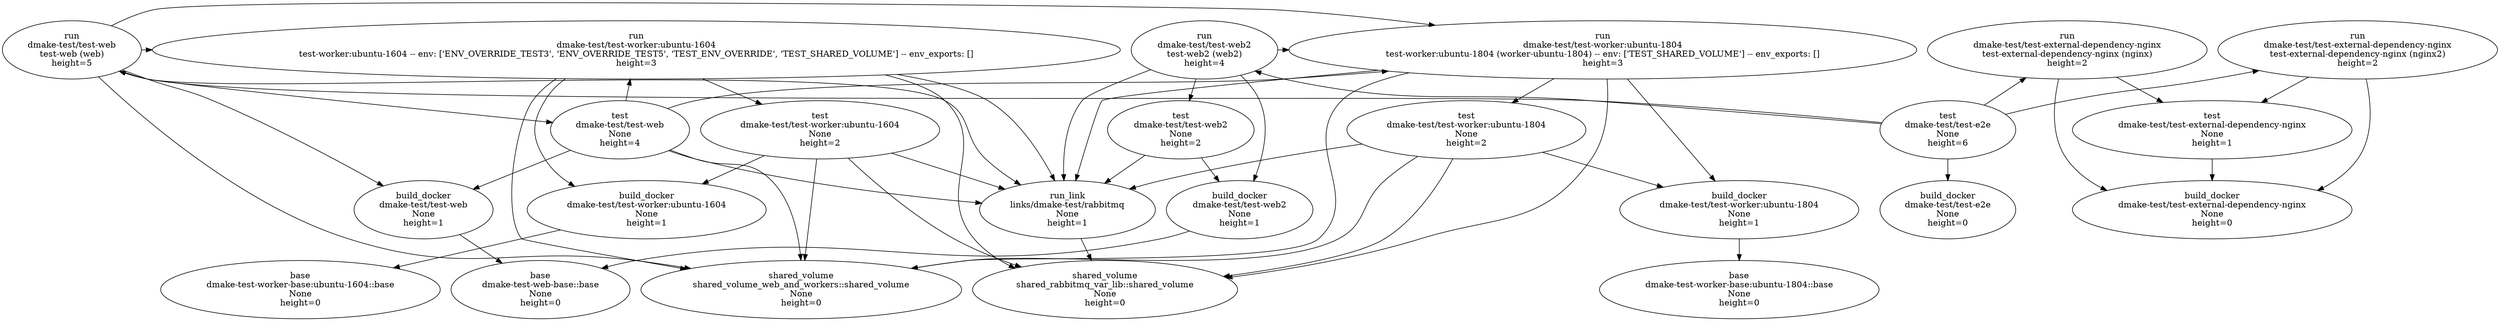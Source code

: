 // DMake Services
digraph {
	subgraph "group base" {
		rank=same
		"('base', 'dmake-test-web-base__base', None)" [label="base
dmake-test-web-base::base
None
height=0"]
		"('base', 'dmake-test-worker-base_ubuntu-1604__base', None)" [label="base
dmake-test-worker-base:ubuntu-1604::base
None
height=0"]
		"('base', 'dmake-test-worker-base_ubuntu-1804__base', None)" [label="base
dmake-test-worker-base:ubuntu-1804::base
None
height=0"]
	}
	"('build_docker', 'dmake-test/test-web', None)" -> "('base', 'dmake-test-web-base__base', None)"
	"('build_docker', 'dmake-test/test-web2', None)" -> "('base', 'dmake-test-web-base__base', None)"
	"('build_docker', 'dmake-test/test-worker_ubuntu-1604', None)" -> "('base', 'dmake-test-worker-base_ubuntu-1604__base', None)"
	"('build_docker', 'dmake-test/test-worker_ubuntu-1804', None)" -> "('base', 'dmake-test-worker-base_ubuntu-1804__base', None)"
	subgraph "group build_docker" {
		rank=same
		"('build_docker', 'dmake-test/test-e2e', None)" [label="build_docker
dmake-test/test-e2e
None
height=0"]
		"('build_docker', 'dmake-test/test-external-dependency-nginx', None)" [label="build_docker
dmake-test/test-external-dependency-nginx
None
height=0"]
		"('build_docker', 'dmake-test/test-web', None)" [label="build_docker
dmake-test/test-web
None
height=1"]
		"('build_docker', 'dmake-test/test-web2', None)" [label="build_docker
dmake-test/test-web2
None
height=1"]
		"('build_docker', 'dmake-test/test-worker_ubuntu-1604', None)" [label="build_docker
dmake-test/test-worker:ubuntu-1604
None
height=1"]
		"('build_docker', 'dmake-test/test-worker_ubuntu-1804', None)" [label="build_docker
dmake-test/test-worker:ubuntu-1804
None
height=1"]
	}
	"('run', 'dmake-test/test-external-dependency-nginx', NeededServiceSerializer(service_name='test-external-dependency-nginx', link_name='nginx', env=[], env_exports=['NGINX_URL']))" -> "('build_docker', 'dmake-test/test-external-dependency-nginx', None)"
	"('run', 'dmake-test/test-external-dependency-nginx', NeededServiceSerializer(service_name='test-external-dependency-nginx', link_name='nginx', env=[], env_exports=['NGINX_URL']))" -> "('test', 'dmake-test/test-external-dependency-nginx', None)"
	"('run', 'dmake-test/test-external-dependency-nginx', NeededServiceSerializer(service_name='test-external-dependency-nginx', link_name='nginx2', env=[], env_exports=[]))" -> "('build_docker', 'dmake-test/test-external-dependency-nginx', None)"
	"('run', 'dmake-test/test-external-dependency-nginx', NeededServiceSerializer(service_name='test-external-dependency-nginx', link_name='nginx2', env=[], env_exports=[]))" -> "('test', 'dmake-test/test-external-dependency-nginx', None)"
	"('run', 'dmake-test/test-web', NeededServiceSerializer(service_name='test-web', link_name='web', env=[], env_exports=['WEB_URL']))" -> "('build_docker', 'dmake-test/test-web', None)"
	"('run', 'dmake-test/test-web', NeededServiceSerializer(service_name='test-web', link_name='web', env=[], env_exports=['WEB_URL']))" -> "('run', 'dmake-test/test-worker_ubuntu-1604', NeededServiceSerializer(service_name='test-worker_ubuntu-1604', link_name=None, env=['ENV_OVERRIDE_TEST3', 'ENV_OVERRIDE_TEST5', 'TEST_ENV_OVERRIDE', 'TEST_SHARED_VOLUME'], env_exports=[]))"
	"('run', 'dmake-test/test-web', NeededServiceSerializer(service_name='test-web', link_name='web', env=[], env_exports=['WEB_URL']))" -> "('run', 'dmake-test/test-worker_ubuntu-1804', NeededServiceSerializer(service_name='test-worker_ubuntu-1804', link_name='worker-ubuntu-1804', env=['TEST_SHARED_VOLUME'], env_exports=[]))"
	"('run', 'dmake-test/test-web', NeededServiceSerializer(service_name='test-web', link_name='web', env=[], env_exports=['WEB_URL']))" -> "('run_link', 'links/dmake-test/rabbitmq', None)"
	"('run', 'dmake-test/test-web', NeededServiceSerializer(service_name='test-web', link_name='web', env=[], env_exports=['WEB_URL']))" -> "('shared_volume', 'shared_volume_web_and_workers__shared_volume', None)"
	"('run', 'dmake-test/test-web', NeededServiceSerializer(service_name='test-web', link_name='web', env=[], env_exports=['WEB_URL']))" -> "('test', 'dmake-test/test-web', None)"
	"('run', 'dmake-test/test-web2', NeededServiceSerializer(service_name='test-web2', link_name='web2', env=[], env_exports=['WEB2_URL']))" -> "('build_docker', 'dmake-test/test-web2', None)"
	"('run', 'dmake-test/test-web2', NeededServiceSerializer(service_name='test-web2', link_name='web2', env=[], env_exports=['WEB2_URL']))" -> "('run', 'dmake-test/test-worker_ubuntu-1804', NeededServiceSerializer(service_name='test-worker_ubuntu-1804', link_name='worker-ubuntu-1804', env=['TEST_SHARED_VOLUME'], env_exports=[]))"
	"('run', 'dmake-test/test-web2', NeededServiceSerializer(service_name='test-web2', link_name='web2', env=[], env_exports=['WEB2_URL']))" -> "('run_link', 'links/dmake-test/rabbitmq', None)"
	"('run', 'dmake-test/test-web2', NeededServiceSerializer(service_name='test-web2', link_name='web2', env=[], env_exports=['WEB2_URL']))" -> "('test', 'dmake-test/test-web2', None)"
	"('run', 'dmake-test/test-worker_ubuntu-1604', NeededServiceSerializer(service_name='test-worker_ubuntu-1604', link_name=None, env=['ENV_OVERRIDE_TEST3', 'ENV_OVERRIDE_TEST5', 'TEST_ENV_OVERRIDE', 'TEST_SHARED_VOLUME'], env_exports=[]))" -> "('build_docker', 'dmake-test/test-worker_ubuntu-1604', None)"
	"('run', 'dmake-test/test-worker_ubuntu-1604', NeededServiceSerializer(service_name='test-worker_ubuntu-1604', link_name=None, env=['ENV_OVERRIDE_TEST3', 'ENV_OVERRIDE_TEST5', 'TEST_ENV_OVERRIDE', 'TEST_SHARED_VOLUME'], env_exports=[]))" -> "('run_link', 'links/dmake-test/rabbitmq', None)"
	"('run', 'dmake-test/test-worker_ubuntu-1604', NeededServiceSerializer(service_name='test-worker_ubuntu-1604', link_name=None, env=['ENV_OVERRIDE_TEST3', 'ENV_OVERRIDE_TEST5', 'TEST_ENV_OVERRIDE', 'TEST_SHARED_VOLUME'], env_exports=[]))" -> "('shared_volume', 'shared_rabbitmq_var_lib__shared_volume', None)"
	"('run', 'dmake-test/test-worker_ubuntu-1604', NeededServiceSerializer(service_name='test-worker_ubuntu-1604', link_name=None, env=['ENV_OVERRIDE_TEST3', 'ENV_OVERRIDE_TEST5', 'TEST_ENV_OVERRIDE', 'TEST_SHARED_VOLUME'], env_exports=[]))" -> "('shared_volume', 'shared_volume_web_and_workers__shared_volume', None)"
	"('run', 'dmake-test/test-worker_ubuntu-1604', NeededServiceSerializer(service_name='test-worker_ubuntu-1604', link_name=None, env=['ENV_OVERRIDE_TEST3', 'ENV_OVERRIDE_TEST5', 'TEST_ENV_OVERRIDE', 'TEST_SHARED_VOLUME'], env_exports=[]))" -> "('test', 'dmake-test/test-worker_ubuntu-1604', None)"
	"('run', 'dmake-test/test-worker_ubuntu-1804', NeededServiceSerializer(service_name='test-worker_ubuntu-1804', link_name='worker-ubuntu-1804', env=['TEST_SHARED_VOLUME'], env_exports=[]))" -> "('build_docker', 'dmake-test/test-worker_ubuntu-1804', None)"
	"('run', 'dmake-test/test-worker_ubuntu-1804', NeededServiceSerializer(service_name='test-worker_ubuntu-1804', link_name='worker-ubuntu-1804', env=['TEST_SHARED_VOLUME'], env_exports=[]))" -> "('run_link', 'links/dmake-test/rabbitmq', None)"
	"('run', 'dmake-test/test-worker_ubuntu-1804', NeededServiceSerializer(service_name='test-worker_ubuntu-1804', link_name='worker-ubuntu-1804', env=['TEST_SHARED_VOLUME'], env_exports=[]))" -> "('shared_volume', 'shared_rabbitmq_var_lib__shared_volume', None)"
	"('run', 'dmake-test/test-worker_ubuntu-1804', NeededServiceSerializer(service_name='test-worker_ubuntu-1804', link_name='worker-ubuntu-1804', env=['TEST_SHARED_VOLUME'], env_exports=[]))" -> "('shared_volume', 'shared_volume_web_and_workers__shared_volume', None)"
	"('run', 'dmake-test/test-worker_ubuntu-1804', NeededServiceSerializer(service_name='test-worker_ubuntu-1804', link_name='worker-ubuntu-1804', env=['TEST_SHARED_VOLUME'], env_exports=[]))" -> "('test', 'dmake-test/test-worker_ubuntu-1804', None)"
	subgraph "group run" {
		rank=same
		"('run', 'dmake-test/test-external-dependency-nginx', NeededServiceSerializer(service_name='test-external-dependency-nginx', link_name='nginx', env=[], env_exports=['NGINX_URL']))" [label="run
dmake-test/test-external-dependency-nginx
test-external-dependency-nginx (nginx)
height=2"]
		"('run', 'dmake-test/test-external-dependency-nginx', NeededServiceSerializer(service_name='test-external-dependency-nginx', link_name='nginx2', env=[], env_exports=[]))" [label="run
dmake-test/test-external-dependency-nginx
test-external-dependency-nginx (nginx2)
height=2"]
		"('run', 'dmake-test/test-web', NeededServiceSerializer(service_name='test-web', link_name='web', env=[], env_exports=['WEB_URL']))" [label="run
dmake-test/test-web
test-web (web)
height=5"]
		"('run', 'dmake-test/test-web2', NeededServiceSerializer(service_name='test-web2', link_name='web2', env=[], env_exports=['WEB2_URL']))" [label="run
dmake-test/test-web2
test-web2 (web2)
height=4"]
		"('run', 'dmake-test/test-worker_ubuntu-1604', NeededServiceSerializer(service_name='test-worker_ubuntu-1604', link_name=None, env=['ENV_OVERRIDE_TEST3', 'ENV_OVERRIDE_TEST5', 'TEST_ENV_OVERRIDE', 'TEST_SHARED_VOLUME'], env_exports=[]))" [label="run
dmake-test/test-worker:ubuntu-1604
test-worker:ubuntu-1604 -- env: ['ENV_OVERRIDE_TEST3', 'ENV_OVERRIDE_TEST5', 'TEST_ENV_OVERRIDE', 'TEST_SHARED_VOLUME'] -- env_exports: []
height=3"]
		"('run', 'dmake-test/test-worker_ubuntu-1804', NeededServiceSerializer(service_name='test-worker_ubuntu-1804', link_name='worker-ubuntu-1804', env=['TEST_SHARED_VOLUME'], env_exports=[]))" [label="run
dmake-test/test-worker:ubuntu-1804
test-worker:ubuntu-1804 (worker-ubuntu-1804) -- env: ['TEST_SHARED_VOLUME'] -- env_exports: []
height=3"]
	}
	"('run_link', 'links/dmake-test/rabbitmq', None)" -> "('shared_volume', 'shared_rabbitmq_var_lib__shared_volume', None)"
	subgraph "group run_link" {
		rank=same
		"('run_link', 'links/dmake-test/rabbitmq', None)" [label="run_link
links/dmake-test/rabbitmq
None
height=1"]
	}
	subgraph "group shared_volume" {
		rank=same
		"('shared_volume', 'shared_rabbitmq_var_lib__shared_volume', None)" [label="shared_volume
shared_rabbitmq_var_lib::shared_volume
None
height=0"]
		"('shared_volume', 'shared_volume_web_and_workers__shared_volume', None)" [label="shared_volume
shared_volume_web_and_workers::shared_volume
None
height=0"]
	}
	"('test', 'dmake-test/test-e2e', None)" -> "('build_docker', 'dmake-test/test-e2e', None)"
	"('test', 'dmake-test/test-e2e', None)" -> "('run', 'dmake-test/test-external-dependency-nginx', NeededServiceSerializer(service_name='test-external-dependency-nginx', link_name='nginx', env=[], env_exports=['NGINX_URL']))"
	"('test', 'dmake-test/test-e2e', None)" -> "('run', 'dmake-test/test-external-dependency-nginx', NeededServiceSerializer(service_name='test-external-dependency-nginx', link_name='nginx2', env=[], env_exports=[]))"
	"('test', 'dmake-test/test-e2e', None)" -> "('run', 'dmake-test/test-web', NeededServiceSerializer(service_name='test-web', link_name='web', env=[], env_exports=['WEB_URL']))"
	"('test', 'dmake-test/test-e2e', None)" -> "('run', 'dmake-test/test-web2', NeededServiceSerializer(service_name='test-web2', link_name='web2', env=[], env_exports=['WEB2_URL']))"
	"('test', 'dmake-test/test-external-dependency-nginx', None)" -> "('build_docker', 'dmake-test/test-external-dependency-nginx', None)"
	"('test', 'dmake-test/test-web', None)" -> "('build_docker', 'dmake-test/test-web', None)"
	"('test', 'dmake-test/test-web', None)" -> "('run', 'dmake-test/test-worker_ubuntu-1604', NeededServiceSerializer(service_name='test-worker_ubuntu-1604', link_name=None, env=['ENV_OVERRIDE_TEST3', 'ENV_OVERRIDE_TEST5', 'TEST_ENV_OVERRIDE', 'TEST_SHARED_VOLUME'], env_exports=[]))"
	"('test', 'dmake-test/test-web', None)" -> "('run', 'dmake-test/test-worker_ubuntu-1804', NeededServiceSerializer(service_name='test-worker_ubuntu-1804', link_name='worker-ubuntu-1804', env=['TEST_SHARED_VOLUME'], env_exports=[]))"
	"('test', 'dmake-test/test-web', None)" -> "('run_link', 'links/dmake-test/rabbitmq', None)"
	"('test', 'dmake-test/test-web', None)" -> "('shared_volume', 'shared_volume_web_and_workers__shared_volume', None)"
	"('test', 'dmake-test/test-web2', None)" -> "('build_docker', 'dmake-test/test-web2', None)"
	"('test', 'dmake-test/test-web2', None)" -> "('run_link', 'links/dmake-test/rabbitmq', None)"
	"('test', 'dmake-test/test-worker_ubuntu-1604', None)" -> "('build_docker', 'dmake-test/test-worker_ubuntu-1604', None)"
	"('test', 'dmake-test/test-worker_ubuntu-1604', None)" -> "('run_link', 'links/dmake-test/rabbitmq', None)"
	"('test', 'dmake-test/test-worker_ubuntu-1604', None)" -> "('shared_volume', 'shared_rabbitmq_var_lib__shared_volume', None)"
	"('test', 'dmake-test/test-worker_ubuntu-1604', None)" -> "('shared_volume', 'shared_volume_web_and_workers__shared_volume', None)"
	"('test', 'dmake-test/test-worker_ubuntu-1804', None)" -> "('build_docker', 'dmake-test/test-worker_ubuntu-1804', None)"
	"('test', 'dmake-test/test-worker_ubuntu-1804', None)" -> "('run_link', 'links/dmake-test/rabbitmq', None)"
	"('test', 'dmake-test/test-worker_ubuntu-1804', None)" -> "('shared_volume', 'shared_rabbitmq_var_lib__shared_volume', None)"
	"('test', 'dmake-test/test-worker_ubuntu-1804', None)" -> "('shared_volume', 'shared_volume_web_and_workers__shared_volume', None)"
	subgraph "group test" {
		rank=same
		"('test', 'dmake-test/test-e2e', None)" [label="test
dmake-test/test-e2e
None
height=6"]
		"('test', 'dmake-test/test-external-dependency-nginx', None)" [label="test
dmake-test/test-external-dependency-nginx
None
height=1"]
		"('test', 'dmake-test/test-web', None)" [label="test
dmake-test/test-web
None
height=4"]
		"('test', 'dmake-test/test-web2', None)" [label="test
dmake-test/test-web2
None
height=2"]
		"('test', 'dmake-test/test-worker_ubuntu-1604', None)" [label="test
dmake-test/test-worker:ubuntu-1604
None
height=2"]
		"('test', 'dmake-test/test-worker_ubuntu-1804', None)" [label="test
dmake-test/test-worker:ubuntu-1804
None
height=2"]
	}
}
